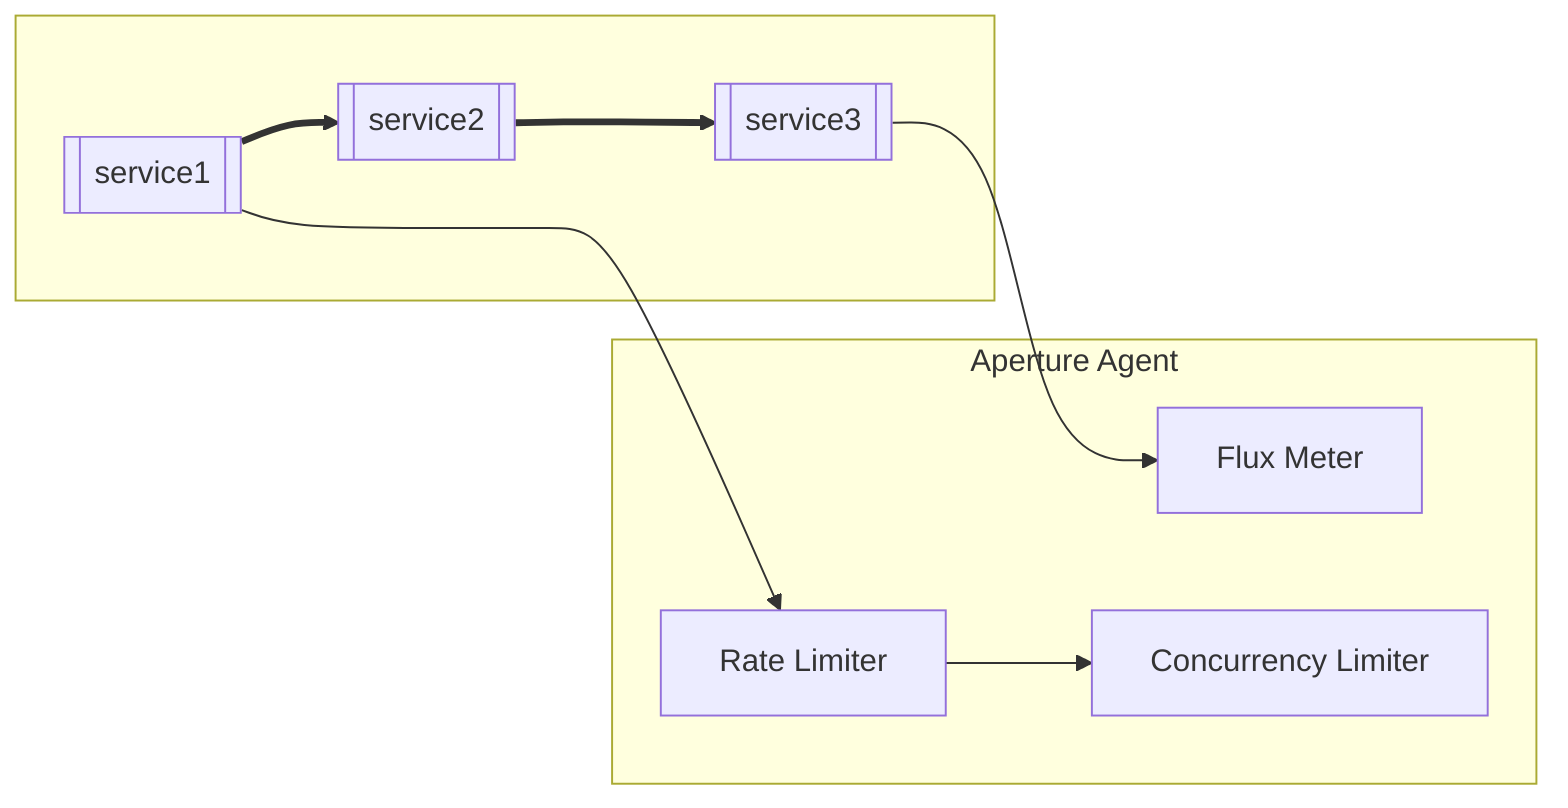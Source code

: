 flowchart LR
  subgraph sg1 [ ]
    direction LR
    s1[[service1]]
    s2[[service2]]
    s3[[service3]]
    s1 ==> s2 ==> s3
  end
  subgraph agent1 [Aperture Agent]
    direction TB
    f1[Flux Meter]
    s3 --> f1
    r1[Rate Limiter]
    c1[Concurrency Limiter]
    s1 --> r1 --> c1
  end